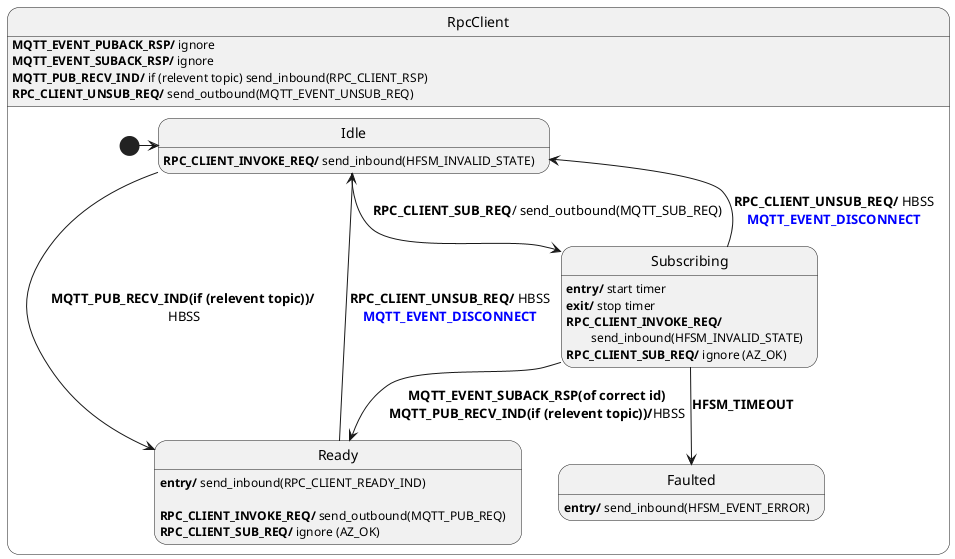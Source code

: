 @startuml
' ignore these as handled outside of this diagram: MQTT_EVENT_CONNECT_REQ, MQTT_EVENT_CONNECT_RSP, MQTT_EVENT_DISCONNECT_REQ, MQTT_EVENT_DISCONNECT_RSP
' Assumptions:
' 0. Unknown events are forwarded (in their original direction, either inbound or outbound).
' 1. If RPC_CLIENT_READY_IND hasn't already been sent, RPC_CLIENT_SUB_REQ is guaranteed to respond with either RPC_CLIENT_READY_IND, or HFSM_EVENT_ERROR if the subscribe request timed out.
' 2. RPC_CLIENT_READY_IND will not be sent more than once unless the client unsubscribes or gets disconnected
' 3. RPC_CLIENT_INVOKE_REQ is guaranteed to respond with MQTT_EVENT_PUBACK_RSP if the API call succeeds (?)
' 4. HBSS = Handle By Super State
' 5. send_inbound, send_outbound are used to send information to the app and network respectively.

state RpcClient {
  state Idle
  Idle : <b>RPC_CLIENT_INVOKE_REQ/</b> send_inbound(HFSM_INVALID_STATE)

  state Faulted
  Faulted : <b>entry/</b> send_inbound(HFSM_EVENT_ERROR)
    
  state Subscribing
  Subscribing : <b>entry/</b> start timer
  Subscribing : <b>exit/</b> stop timer
  Subscribing : <b>RPC_CLIENT_INVOKE_REQ/</b>\n\tsend_inbound(HFSM_INVALID_STATE)
  Subscribing : <b>RPC_CLIENT_SUB_REQ/</b> ignore (AZ_OK) 
  
  state Ready
  Ready : <b>entry/</b> send_inbound(RPC_CLIENT_READY_IND)\n
  Ready : <b>RPC_CLIENT_INVOKE_REQ/</b> send_outbound(MQTT_PUB_REQ)
  Ready : <b>RPC_CLIENT_SUB_REQ/</b> ignore (AZ_OK)

  [*] -> Idle
  Idle --> Subscribing : <b>RPC_CLIENT_SUB_REQ</b>/ send_outbound(MQTT_SUB_REQ)
  Idle -> Ready : <b>MQTT_PUB_RECV_IND(if (relevent topic))/</b>\n HBSS
  Subscribing --> Faulted : <b>HFSM_TIMEOUT</b>
  Subscribing --> Ready : <b>MQTT_EVENT_SUBACK_RSP(of correct id)</b>\n<b>MQTT_PUB_RECV_IND(if (relevent topic))/</b>HBSS
  Ready --> Idle : <b>RPC_CLIENT_UNSUB_REQ/</b> HBSS\n<color:blue><b>MQTT_EVENT_DISCONNECT</b></color>
  Subscribing --> Idle : <b>RPC_CLIENT_UNSUB_REQ/</b> HBSS\n<color:blue><b>MQTT_EVENT_DISCONNECT</b></color>


}
RpcClient : <b>MQTT_EVENT_PUBACK_RSP/</b> ignore
RpcClient : <b>MQTT_EVENT_SUBACK_RSP/</b> ignore
RpcClient : <b>MQTT_PUB_RECV_IND/</b> if (relevent topic) send_inbound(RPC_CLIENT_RSP)
RpcClient : <b>RPC_CLIENT_UNSUB_REQ/</b> send_outbound(MQTT_EVENT_UNSUB_REQ)

@enduml
